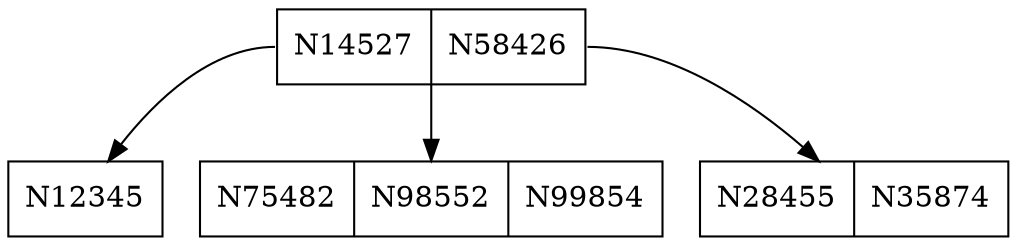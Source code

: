digraph G {
    node [shape=record];
    nodo0 [label="<f0> N14527 | <f1> N58426"];
    nodo1 [label="<f0> N12345"];
    nodo0:f0 -> nodo1;
    nodo2 [label="<f0> N28455 | <f1> N35874"];
    nodo0:f1 -> nodo2;
    nodo3 [label="<f0> N75482 | <f1> N98552 | <f2> N99854"];
    nodo0:f2 -> nodo3;
}
